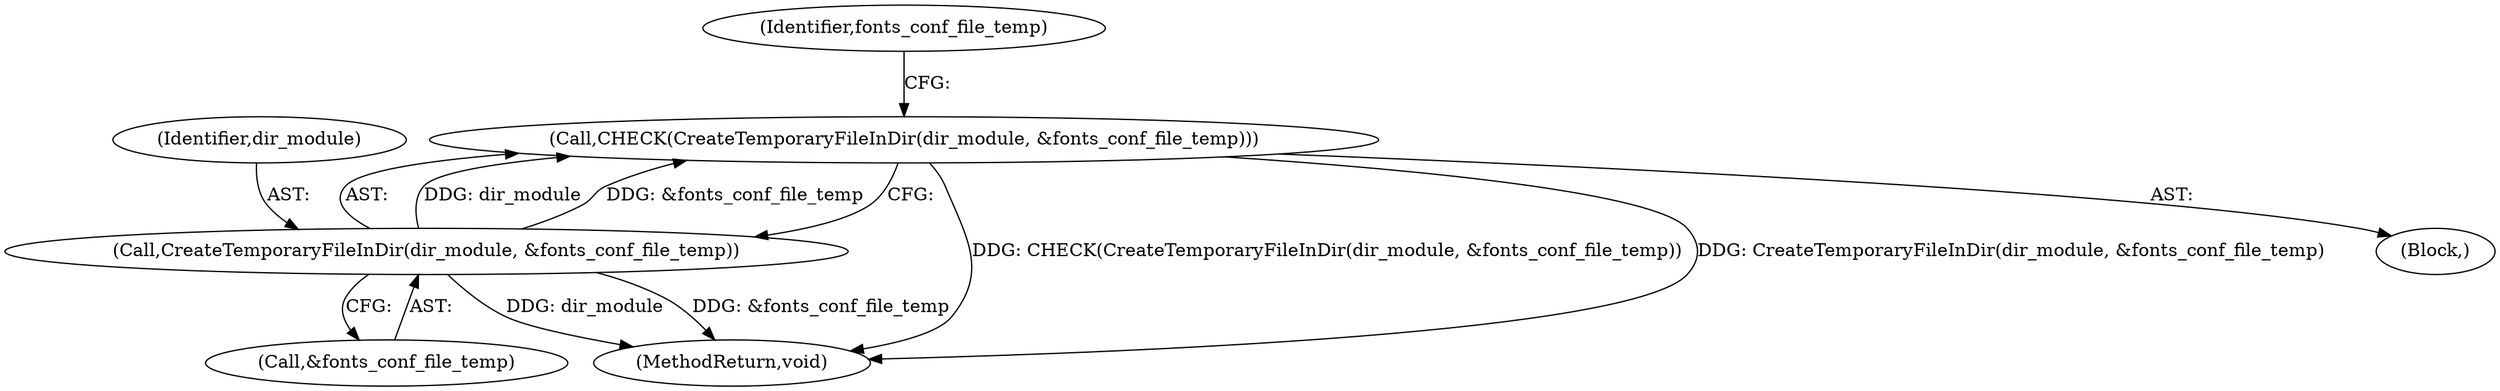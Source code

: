 digraph "1_Chrome_f5ad97cbf2b2b465dc61d8f93820c7e6cab49e4e@del" {
"1000128" [label="(Call,CHECK(CreateTemporaryFileInDir(dir_module, &fonts_conf_file_temp)))"];
"1000129" [label="(Call,CreateTemporaryFileInDir(dir_module, &fonts_conf_file_temp))"];
"1000153" [label="(MethodReturn,void)"];
"1000110" [label="(Block,)"];
"1000131" [label="(Call,&fonts_conf_file_temp)"];
"1000129" [label="(Call,CreateTemporaryFileInDir(dir_module, &fonts_conf_file_temp))"];
"1000135" [label="(Identifier,fonts_conf_file_temp)"];
"1000128" [label="(Call,CHECK(CreateTemporaryFileInDir(dir_module, &fonts_conf_file_temp)))"];
"1000130" [label="(Identifier,dir_module)"];
"1000128" -> "1000110"  [label="AST: "];
"1000128" -> "1000129"  [label="CFG: "];
"1000129" -> "1000128"  [label="AST: "];
"1000135" -> "1000128"  [label="CFG: "];
"1000128" -> "1000153"  [label="DDG: CHECK(CreateTemporaryFileInDir(dir_module, &fonts_conf_file_temp))"];
"1000128" -> "1000153"  [label="DDG: CreateTemporaryFileInDir(dir_module, &fonts_conf_file_temp)"];
"1000129" -> "1000128"  [label="DDG: dir_module"];
"1000129" -> "1000128"  [label="DDG: &fonts_conf_file_temp"];
"1000129" -> "1000131"  [label="CFG: "];
"1000130" -> "1000129"  [label="AST: "];
"1000131" -> "1000129"  [label="AST: "];
"1000129" -> "1000153"  [label="DDG: dir_module"];
"1000129" -> "1000153"  [label="DDG: &fonts_conf_file_temp"];
}
